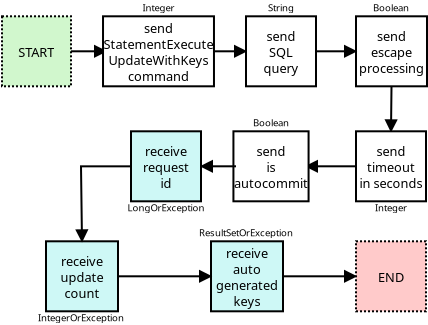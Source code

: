 <?xml version="1.0" encoding="UTF-8"?>
<dia:diagram xmlns:dia="http://www.lysator.liu.se/~alla/dia/">
  <dia:layer name="Arrière-plan" visible="true">
    <dia:object type="Standard - Line" version="0" id="O0">
      <dia:attribute name="obj_pos">
        <dia:point val="-0.75,1.75"/>
      </dia:attribute>
      <dia:attribute name="obj_bb">
        <dia:rectangle val="-0.8,1.25;1.05,2.25"/>
      </dia:attribute>
      <dia:attribute name="conn_endpoints">
        <dia:point val="-0.75,1.75"/>
        <dia:point val="1,1.75"/>
      </dia:attribute>
      <dia:attribute name="numcp">
        <dia:int val="1"/>
      </dia:attribute>
      <dia:attribute name="end_arrow">
        <dia:enum val="3"/>
      </dia:attribute>
      <dia:attribute name="end_arrow_length">
        <dia:real val="0.5"/>
      </dia:attribute>
      <dia:attribute name="end_arrow_width">
        <dia:real val="0.5"/>
      </dia:attribute>
      <dia:connections>
        <dia:connection handle="0" to="O4" connection="8"/>
        <dia:connection handle="1" to="O6" connection="7"/>
      </dia:connections>
    </dia:object>
    <dia:object type="Standard - Line" version="0" id="O1">
      <dia:attribute name="obj_pos">
        <dia:point val="-7.75,1.75"/>
      </dia:attribute>
      <dia:attribute name="obj_bb">
        <dia:rectangle val="-7.8,1.25;-5.95,2.25"/>
      </dia:attribute>
      <dia:attribute name="conn_endpoints">
        <dia:point val="-7.75,1.75"/>
        <dia:point val="-6,1.75"/>
      </dia:attribute>
      <dia:attribute name="numcp">
        <dia:int val="1"/>
      </dia:attribute>
      <dia:attribute name="end_arrow">
        <dia:enum val="3"/>
      </dia:attribute>
      <dia:attribute name="end_arrow_length">
        <dia:real val="0.5"/>
      </dia:attribute>
      <dia:attribute name="end_arrow_width">
        <dia:real val="0.5"/>
      </dia:attribute>
      <dia:connections>
        <dia:connection handle="0" to="O2" connection="8"/>
        <dia:connection handle="1" to="O4" connection="7"/>
      </dia:connections>
    </dia:object>
    <dia:object type="Flowchart - Box" version="0" id="O2">
      <dia:attribute name="obj_pos">
        <dia:point val="-11.2,0"/>
      </dia:attribute>
      <dia:attribute name="obj_bb">
        <dia:rectangle val="-11.25,-0.05;-7.7,3.55"/>
      </dia:attribute>
      <dia:attribute name="elem_corner">
        <dia:point val="-11.2,0"/>
      </dia:attribute>
      <dia:attribute name="elem_width">
        <dia:real val="3.45"/>
      </dia:attribute>
      <dia:attribute name="elem_height">
        <dia:real val="3.5"/>
      </dia:attribute>
      <dia:attribute name="inner_color">
        <dia:color val="#d1f7cd"/>
      </dia:attribute>
      <dia:attribute name="show_background">
        <dia:boolean val="true"/>
      </dia:attribute>
      <dia:attribute name="line_style">
        <dia:enum val="4"/>
      </dia:attribute>
      <dia:attribute name="padding">
        <dia:real val="0"/>
      </dia:attribute>
      <dia:attribute name="text">
        <dia:composite type="text">
          <dia:attribute name="string">
            <dia:string>#START#</dia:string>
          </dia:attribute>
          <dia:attribute name="font">
            <dia:font family="sans" style="0" name="Helvetica"/>
          </dia:attribute>
          <dia:attribute name="height">
            <dia:real val="0.8"/>
          </dia:attribute>
          <dia:attribute name="pos">
            <dia:point val="-9.475,1.9"/>
          </dia:attribute>
          <dia:attribute name="color">
            <dia:color val="#000000"/>
          </dia:attribute>
          <dia:attribute name="alignment">
            <dia:enum val="1"/>
          </dia:attribute>
        </dia:composite>
      </dia:attribute>
    </dia:object>
    <dia:object type="Standard - Text" version="0" id="O3">
      <dia:attribute name="obj_pos">
        <dia:point val="-3.375,-0.25"/>
      </dia:attribute>
      <dia:attribute name="obj_bb">
        <dia:rectangle val="-4.075,-0.65;-2.675,0.05"/>
      </dia:attribute>
      <dia:attribute name="text">
        <dia:composite type="text">
          <dia:attribute name="string">
            <dia:string>#Integer#</dia:string>
          </dia:attribute>
          <dia:attribute name="font">
            <dia:font family="sans" style="0" name="Helvetica"/>
          </dia:attribute>
          <dia:attribute name="height">
            <dia:real val="0.6"/>
          </dia:attribute>
          <dia:attribute name="pos">
            <dia:point val="-3.375,-0.25"/>
          </dia:attribute>
          <dia:attribute name="color">
            <dia:color val="#000000"/>
          </dia:attribute>
          <dia:attribute name="alignment">
            <dia:enum val="1"/>
          </dia:attribute>
        </dia:composite>
      </dia:attribute>
    </dia:object>
    <dia:object type="Flowchart - Box" version="0" id="O4">
      <dia:attribute name="obj_pos">
        <dia:point val="-6,0"/>
      </dia:attribute>
      <dia:attribute name="obj_bb">
        <dia:rectangle val="-6.05,-0.05;-0.7,3.55"/>
      </dia:attribute>
      <dia:attribute name="elem_corner">
        <dia:point val="-6,0"/>
      </dia:attribute>
      <dia:attribute name="elem_width">
        <dia:real val="5.25"/>
      </dia:attribute>
      <dia:attribute name="elem_height">
        <dia:real val="3.5"/>
      </dia:attribute>
      <dia:attribute name="show_background">
        <dia:boolean val="true"/>
      </dia:attribute>
      <dia:attribute name="padding">
        <dia:real val="0"/>
      </dia:attribute>
      <dia:attribute name="text">
        <dia:composite type="text">
          <dia:attribute name="string">
            <dia:string>#send
StatementExecute
UpdateWithKeys
command#</dia:string>
          </dia:attribute>
          <dia:attribute name="font">
            <dia:font family="sans" style="0" name="Helvetica"/>
          </dia:attribute>
          <dia:attribute name="height">
            <dia:real val="0.8"/>
          </dia:attribute>
          <dia:attribute name="pos">
            <dia:point val="-3.375,0.7"/>
          </dia:attribute>
          <dia:attribute name="color">
            <dia:color val="#000000"/>
          </dia:attribute>
          <dia:attribute name="alignment">
            <dia:enum val="1"/>
          </dia:attribute>
        </dia:composite>
      </dia:attribute>
    </dia:object>
    <dia:object type="Standard - Text" version="0" id="O5">
      <dia:attribute name="obj_pos">
        <dia:point val="2.75,-0.25"/>
      </dia:attribute>
      <dia:attribute name="obj_bb">
        <dia:rectangle val="2.175,-0.65;3.325,0.05"/>
      </dia:attribute>
      <dia:attribute name="text">
        <dia:composite type="text">
          <dia:attribute name="string">
            <dia:string>#String#</dia:string>
          </dia:attribute>
          <dia:attribute name="font">
            <dia:font family="sans" style="0" name="Helvetica"/>
          </dia:attribute>
          <dia:attribute name="height">
            <dia:real val="0.6"/>
          </dia:attribute>
          <dia:attribute name="pos">
            <dia:point val="2.75,-0.25"/>
          </dia:attribute>
          <dia:attribute name="color">
            <dia:color val="#000000"/>
          </dia:attribute>
          <dia:attribute name="alignment">
            <dia:enum val="1"/>
          </dia:attribute>
        </dia:composite>
      </dia:attribute>
    </dia:object>
    <dia:object type="Flowchart - Box" version="0" id="O6">
      <dia:attribute name="obj_pos">
        <dia:point val="1,0"/>
      </dia:attribute>
      <dia:attribute name="obj_bb">
        <dia:rectangle val="0.95,-0.05;4.55,3.55"/>
      </dia:attribute>
      <dia:attribute name="elem_corner">
        <dia:point val="1,0"/>
      </dia:attribute>
      <dia:attribute name="elem_width">
        <dia:real val="3.5"/>
      </dia:attribute>
      <dia:attribute name="elem_height">
        <dia:real val="3.5"/>
      </dia:attribute>
      <dia:attribute name="show_background">
        <dia:boolean val="true"/>
      </dia:attribute>
      <dia:attribute name="padding">
        <dia:real val="0"/>
      </dia:attribute>
      <dia:attribute name="text">
        <dia:composite type="text">
          <dia:attribute name="string">
            <dia:string>#send
SQL
query#</dia:string>
          </dia:attribute>
          <dia:attribute name="font">
            <dia:font family="sans" style="0" name="Helvetica"/>
          </dia:attribute>
          <dia:attribute name="height">
            <dia:real val="0.8"/>
          </dia:attribute>
          <dia:attribute name="pos">
            <dia:point val="2.75,1.1"/>
          </dia:attribute>
          <dia:attribute name="color">
            <dia:color val="#000000"/>
          </dia:attribute>
          <dia:attribute name="alignment">
            <dia:enum val="1"/>
          </dia:attribute>
        </dia:composite>
      </dia:attribute>
    </dia:object>
    <dia:object type="Standard - Line" version="0" id="O7">
      <dia:attribute name="obj_pos">
        <dia:point val="8.275,3.5"/>
      </dia:attribute>
      <dia:attribute name="obj_bb">
        <dia:rectangle val="7.749,3.449;8.751,5.806"/>
      </dia:attribute>
      <dia:attribute name="conn_endpoints">
        <dia:point val="8.275,3.5"/>
        <dia:point val="8.25,5.75"/>
      </dia:attribute>
      <dia:attribute name="numcp">
        <dia:int val="1"/>
      </dia:attribute>
      <dia:attribute name="end_arrow">
        <dia:enum val="3"/>
      </dia:attribute>
      <dia:attribute name="end_arrow_length">
        <dia:real val="0.5"/>
      </dia:attribute>
      <dia:attribute name="end_arrow_width">
        <dia:real val="0.5"/>
      </dia:attribute>
      <dia:connections>
        <dia:connection handle="0" to="O19" connection="13"/>
        <dia:connection handle="1" to="O9" connection="2"/>
      </dia:connections>
    </dia:object>
    <dia:object type="Standard - Text" version="0" id="O8">
      <dia:attribute name="obj_pos">
        <dia:point val="8.25,9.75"/>
      </dia:attribute>
      <dia:attribute name="obj_bb">
        <dia:rectangle val="7.55,9.35;8.95,10.05"/>
      </dia:attribute>
      <dia:attribute name="text">
        <dia:composite type="text">
          <dia:attribute name="string">
            <dia:string>#Integer#</dia:string>
          </dia:attribute>
          <dia:attribute name="font">
            <dia:font family="sans" style="0" name="Helvetica"/>
          </dia:attribute>
          <dia:attribute name="height">
            <dia:real val="0.6"/>
          </dia:attribute>
          <dia:attribute name="pos">
            <dia:point val="8.25,9.75"/>
          </dia:attribute>
          <dia:attribute name="color">
            <dia:color val="#000000"/>
          </dia:attribute>
          <dia:attribute name="alignment">
            <dia:enum val="1"/>
          </dia:attribute>
        </dia:composite>
      </dia:attribute>
    </dia:object>
    <dia:object type="Flowchart - Box" version="0" id="O9">
      <dia:attribute name="obj_pos">
        <dia:point val="6.5,5.75"/>
      </dia:attribute>
      <dia:attribute name="obj_bb">
        <dia:rectangle val="6.45,5.7;10.05,9.3"/>
      </dia:attribute>
      <dia:attribute name="elem_corner">
        <dia:point val="6.5,5.75"/>
      </dia:attribute>
      <dia:attribute name="elem_width">
        <dia:real val="3.5"/>
      </dia:attribute>
      <dia:attribute name="elem_height">
        <dia:real val="3.5"/>
      </dia:attribute>
      <dia:attribute name="show_background">
        <dia:boolean val="true"/>
      </dia:attribute>
      <dia:attribute name="padding">
        <dia:real val="0"/>
      </dia:attribute>
      <dia:attribute name="text">
        <dia:composite type="text">
          <dia:attribute name="string">
            <dia:string>#send
timeout
in seconds#</dia:string>
          </dia:attribute>
          <dia:attribute name="font">
            <dia:font family="sans" style="0" name="Helvetica"/>
          </dia:attribute>
          <dia:attribute name="height">
            <dia:real val="0.8"/>
          </dia:attribute>
          <dia:attribute name="pos">
            <dia:point val="8.25,6.85"/>
          </dia:attribute>
          <dia:attribute name="color">
            <dia:color val="#000000"/>
          </dia:attribute>
          <dia:attribute name="alignment">
            <dia:enum val="1"/>
          </dia:attribute>
        </dia:composite>
      </dia:attribute>
    </dia:object>
    <dia:object type="Standard - Line" version="0" id="O10">
      <dia:attribute name="obj_pos">
        <dia:point val="6.5,7.5"/>
      </dia:attribute>
      <dia:attribute name="obj_bb">
        <dia:rectangle val="3.95,7;6.55,8"/>
      </dia:attribute>
      <dia:attribute name="conn_endpoints">
        <dia:point val="6.5,7.5"/>
        <dia:point val="4,7.5"/>
      </dia:attribute>
      <dia:attribute name="numcp">
        <dia:int val="1"/>
      </dia:attribute>
      <dia:attribute name="end_arrow">
        <dia:enum val="3"/>
      </dia:attribute>
      <dia:attribute name="end_arrow_length">
        <dia:real val="0.5"/>
      </dia:attribute>
      <dia:attribute name="end_arrow_width">
        <dia:real val="0.5"/>
      </dia:attribute>
      <dia:connections>
        <dia:connection handle="0" to="O9" connection="7"/>
        <dia:connection handle="1" to="O12" connection="8"/>
      </dia:connections>
    </dia:object>
    <dia:object type="Standard - Text" version="0" id="O11">
      <dia:attribute name="obj_pos">
        <dia:point val="2.25,5.5"/>
      </dia:attribute>
      <dia:attribute name="obj_bb">
        <dia:rectangle val="1.45,5.1;3.05,5.8"/>
      </dia:attribute>
      <dia:attribute name="text">
        <dia:composite type="text">
          <dia:attribute name="string">
            <dia:string>#Boolean#</dia:string>
          </dia:attribute>
          <dia:attribute name="font">
            <dia:font family="sans" style="0" name="Helvetica"/>
          </dia:attribute>
          <dia:attribute name="height">
            <dia:real val="0.6"/>
          </dia:attribute>
          <dia:attribute name="pos">
            <dia:point val="2.25,5.5"/>
          </dia:attribute>
          <dia:attribute name="color">
            <dia:color val="#000000"/>
          </dia:attribute>
          <dia:attribute name="alignment">
            <dia:enum val="1"/>
          </dia:attribute>
        </dia:composite>
      </dia:attribute>
    </dia:object>
    <dia:object type="Flowchart - Box" version="0" id="O12">
      <dia:attribute name="obj_pos">
        <dia:point val="0.5,5.75"/>
      </dia:attribute>
      <dia:attribute name="obj_bb">
        <dia:rectangle val="0.45,5.7;4.05,9.3"/>
      </dia:attribute>
      <dia:attribute name="elem_corner">
        <dia:point val="0.5,5.75"/>
      </dia:attribute>
      <dia:attribute name="elem_width">
        <dia:real val="3.5"/>
      </dia:attribute>
      <dia:attribute name="elem_height">
        <dia:real val="3.5"/>
      </dia:attribute>
      <dia:attribute name="show_background">
        <dia:boolean val="true"/>
      </dia:attribute>
      <dia:attribute name="padding">
        <dia:real val="0"/>
      </dia:attribute>
      <dia:attribute name="text">
        <dia:composite type="text">
          <dia:attribute name="string">
            <dia:string>#send
is
autocommit#</dia:string>
          </dia:attribute>
          <dia:attribute name="font">
            <dia:font family="sans" style="0" name="Helvetica"/>
          </dia:attribute>
          <dia:attribute name="height">
            <dia:real val="0.8"/>
          </dia:attribute>
          <dia:attribute name="pos">
            <dia:point val="2.25,6.85"/>
          </dia:attribute>
          <dia:attribute name="color">
            <dia:color val="#000000"/>
          </dia:attribute>
          <dia:attribute name="alignment">
            <dia:enum val="1"/>
          </dia:attribute>
        </dia:composite>
      </dia:attribute>
    </dia:object>
    <dia:object type="Standard - Line" version="0" id="O13">
      <dia:attribute name="obj_pos">
        <dia:point val="0.5,7.5"/>
      </dia:attribute>
      <dia:attribute name="obj_bb">
        <dia:rectangle val="-1.3,7;0.55,8"/>
      </dia:attribute>
      <dia:attribute name="conn_endpoints">
        <dia:point val="0.5,7.5"/>
        <dia:point val="-1.25,7.5"/>
      </dia:attribute>
      <dia:attribute name="numcp">
        <dia:int val="1"/>
      </dia:attribute>
      <dia:attribute name="end_arrow">
        <dia:enum val="3"/>
      </dia:attribute>
      <dia:attribute name="end_arrow_length">
        <dia:real val="0.5"/>
      </dia:attribute>
      <dia:attribute name="end_arrow_width">
        <dia:real val="0.5"/>
      </dia:attribute>
      <dia:connections>
        <dia:connection handle="0" to="O12" connection="7"/>
        <dia:connection handle="1" to="O24" connection="8"/>
      </dia:connections>
    </dia:object>
    <dia:object type="Flowchart - Box" version="0" id="O14">
      <dia:attribute name="obj_pos">
        <dia:point val="6.5,11.25"/>
      </dia:attribute>
      <dia:attribute name="obj_bb">
        <dia:rectangle val="6.45,11.2;10.05,14.8"/>
      </dia:attribute>
      <dia:attribute name="elem_corner">
        <dia:point val="6.5,11.25"/>
      </dia:attribute>
      <dia:attribute name="elem_width">
        <dia:real val="3.5"/>
      </dia:attribute>
      <dia:attribute name="elem_height">
        <dia:real val="3.5"/>
      </dia:attribute>
      <dia:attribute name="inner_color">
        <dia:color val="#ffcaca"/>
      </dia:attribute>
      <dia:attribute name="show_background">
        <dia:boolean val="true"/>
      </dia:attribute>
      <dia:attribute name="line_style">
        <dia:enum val="4"/>
      </dia:attribute>
      <dia:attribute name="padding">
        <dia:real val="0"/>
      </dia:attribute>
      <dia:attribute name="text">
        <dia:composite type="text">
          <dia:attribute name="string">
            <dia:string>#END#</dia:string>
          </dia:attribute>
          <dia:attribute name="font">
            <dia:font family="sans" style="0" name="Helvetica"/>
          </dia:attribute>
          <dia:attribute name="height">
            <dia:real val="0.8"/>
          </dia:attribute>
          <dia:attribute name="pos">
            <dia:point val="8.25,13.15"/>
          </dia:attribute>
          <dia:attribute name="color">
            <dia:color val="#000000"/>
          </dia:attribute>
          <dia:attribute name="alignment">
            <dia:enum val="1"/>
          </dia:attribute>
        </dia:composite>
      </dia:attribute>
    </dia:object>
    <dia:object type="Flowchart - Box" version="0" id="O15">
      <dia:attribute name="obj_pos">
        <dia:point val="-0.75,11.25"/>
      </dia:attribute>
      <dia:attribute name="obj_bb">
        <dia:rectangle val="-0.8,11.2;2.9,14.8"/>
      </dia:attribute>
      <dia:attribute name="elem_corner">
        <dia:point val="-0.75,11.25"/>
      </dia:attribute>
      <dia:attribute name="elem_width">
        <dia:real val="3.6"/>
      </dia:attribute>
      <dia:attribute name="elem_height">
        <dia:real val="3.5"/>
      </dia:attribute>
      <dia:attribute name="inner_color">
        <dia:color val="#cef8f6"/>
      </dia:attribute>
      <dia:attribute name="show_background">
        <dia:boolean val="true"/>
      </dia:attribute>
      <dia:attribute name="padding">
        <dia:real val="0"/>
      </dia:attribute>
      <dia:attribute name="text">
        <dia:composite type="text">
          <dia:attribute name="string">
            <dia:string>#receive
auto
generated
keys#</dia:string>
          </dia:attribute>
          <dia:attribute name="font">
            <dia:font family="sans" style="0" name="Helvetica"/>
          </dia:attribute>
          <dia:attribute name="height">
            <dia:real val="0.8"/>
          </dia:attribute>
          <dia:attribute name="pos">
            <dia:point val="1.05,11.95"/>
          </dia:attribute>
          <dia:attribute name="color">
            <dia:color val="#000000"/>
          </dia:attribute>
          <dia:attribute name="alignment">
            <dia:enum val="1"/>
          </dia:attribute>
        </dia:composite>
      </dia:attribute>
    </dia:object>
    <dia:object type="Standard - Text" version="0" id="O16">
      <dia:attribute name="obj_pos">
        <dia:point val="1,11"/>
      </dia:attribute>
      <dia:attribute name="obj_bb">
        <dia:rectangle val="-1.15,10.6;3.15,11.3"/>
      </dia:attribute>
      <dia:attribute name="text">
        <dia:composite type="text">
          <dia:attribute name="string">
            <dia:string>#ResultSetOrException#</dia:string>
          </dia:attribute>
          <dia:attribute name="font">
            <dia:font family="sans" style="0" name="Helvetica"/>
          </dia:attribute>
          <dia:attribute name="height">
            <dia:real val="0.6"/>
          </dia:attribute>
          <dia:attribute name="pos">
            <dia:point val="1,11"/>
          </dia:attribute>
          <dia:attribute name="color">
            <dia:color val="#000000"/>
          </dia:attribute>
          <dia:attribute name="alignment">
            <dia:enum val="1"/>
          </dia:attribute>
        </dia:composite>
      </dia:attribute>
    </dia:object>
    <dia:object type="Standard - Line" version="0" id="O17">
      <dia:attribute name="obj_pos">
        <dia:point val="2.85,13"/>
      </dia:attribute>
      <dia:attribute name="obj_bb">
        <dia:rectangle val="2.8,12.5;6.55,13.5"/>
      </dia:attribute>
      <dia:attribute name="conn_endpoints">
        <dia:point val="2.85,13"/>
        <dia:point val="6.5,13"/>
      </dia:attribute>
      <dia:attribute name="numcp">
        <dia:int val="1"/>
      </dia:attribute>
      <dia:attribute name="end_arrow">
        <dia:enum val="3"/>
      </dia:attribute>
      <dia:attribute name="end_arrow_length">
        <dia:real val="0.5"/>
      </dia:attribute>
      <dia:attribute name="end_arrow_width">
        <dia:real val="0.5"/>
      </dia:attribute>
      <dia:connections>
        <dia:connection handle="0" to="O15" connection="8"/>
        <dia:connection handle="1" to="O14" connection="7"/>
      </dia:connections>
    </dia:object>
    <dia:object type="Standard - Text" version="0" id="O18">
      <dia:attribute name="obj_pos">
        <dia:point val="8.25,-0.25"/>
      </dia:attribute>
      <dia:attribute name="obj_bb">
        <dia:rectangle val="7.45,-0.65;9.05,0.05"/>
      </dia:attribute>
      <dia:attribute name="text">
        <dia:composite type="text">
          <dia:attribute name="string">
            <dia:string>#Boolean#</dia:string>
          </dia:attribute>
          <dia:attribute name="font">
            <dia:font family="sans" style="0" name="Helvetica"/>
          </dia:attribute>
          <dia:attribute name="height">
            <dia:real val="0.6"/>
          </dia:attribute>
          <dia:attribute name="pos">
            <dia:point val="8.25,-0.25"/>
          </dia:attribute>
          <dia:attribute name="color">
            <dia:color val="#000000"/>
          </dia:attribute>
          <dia:attribute name="alignment">
            <dia:enum val="1"/>
          </dia:attribute>
        </dia:composite>
      </dia:attribute>
    </dia:object>
    <dia:object type="Flowchart - Box" version="0" id="O19">
      <dia:attribute name="obj_pos">
        <dia:point val="6.5,0"/>
      </dia:attribute>
      <dia:attribute name="obj_bb">
        <dia:rectangle val="6.45,-0.05;10.1,3.55"/>
      </dia:attribute>
      <dia:attribute name="elem_corner">
        <dia:point val="6.5,0"/>
      </dia:attribute>
      <dia:attribute name="elem_width">
        <dia:real val="3.55"/>
      </dia:attribute>
      <dia:attribute name="elem_height">
        <dia:real val="3.5"/>
      </dia:attribute>
      <dia:attribute name="show_background">
        <dia:boolean val="true"/>
      </dia:attribute>
      <dia:attribute name="padding">
        <dia:real val="0"/>
      </dia:attribute>
      <dia:attribute name="text">
        <dia:composite type="text">
          <dia:attribute name="string">
            <dia:string>#send
escape
processing#</dia:string>
          </dia:attribute>
          <dia:attribute name="font">
            <dia:font family="sans" style="0" name="Helvetica"/>
          </dia:attribute>
          <dia:attribute name="height">
            <dia:real val="0.8"/>
          </dia:attribute>
          <dia:attribute name="pos">
            <dia:point val="8.275,1.1"/>
          </dia:attribute>
          <dia:attribute name="color">
            <dia:color val="#000000"/>
          </dia:attribute>
          <dia:attribute name="alignment">
            <dia:enum val="1"/>
          </dia:attribute>
        </dia:composite>
      </dia:attribute>
    </dia:object>
    <dia:object type="Standard - Line" version="0" id="O20">
      <dia:attribute name="obj_pos">
        <dia:point val="4.5,1.75"/>
      </dia:attribute>
      <dia:attribute name="obj_bb">
        <dia:rectangle val="4.45,1.25;6.55,2.25"/>
      </dia:attribute>
      <dia:attribute name="conn_endpoints">
        <dia:point val="4.5,1.75"/>
        <dia:point val="6.5,1.75"/>
      </dia:attribute>
      <dia:attribute name="numcp">
        <dia:int val="1"/>
      </dia:attribute>
      <dia:attribute name="end_arrow">
        <dia:enum val="3"/>
      </dia:attribute>
      <dia:attribute name="end_arrow_length">
        <dia:real val="0.5"/>
      </dia:attribute>
      <dia:attribute name="end_arrow_width">
        <dia:real val="0.5"/>
      </dia:attribute>
      <dia:connections>
        <dia:connection handle="0" to="O6" connection="8"/>
        <dia:connection handle="1" to="O19" connection="7"/>
      </dia:connections>
    </dia:object>
    <dia:object type="Standard - Line" version="0" id="O21">
      <dia:attribute name="obj_pos">
        <dia:point val="-5.4,13"/>
      </dia:attribute>
      <dia:attribute name="obj_bb">
        <dia:rectangle val="-5.45,12.5;-0.7,13.5"/>
      </dia:attribute>
      <dia:attribute name="conn_endpoints">
        <dia:point val="-5.4,13"/>
        <dia:point val="-0.75,13"/>
      </dia:attribute>
      <dia:attribute name="numcp">
        <dia:int val="1"/>
      </dia:attribute>
      <dia:attribute name="end_arrow">
        <dia:enum val="3"/>
      </dia:attribute>
      <dia:attribute name="end_arrow_length">
        <dia:real val="0.5"/>
      </dia:attribute>
      <dia:attribute name="end_arrow_width">
        <dia:real val="0.5"/>
      </dia:attribute>
      <dia:connections>
        <dia:connection handle="0" to="O22" connection="8"/>
        <dia:connection handle="1" to="O15" connection="7"/>
      </dia:connections>
    </dia:object>
    <dia:object type="Flowchart - Box" version="0" id="O22">
      <dia:attribute name="obj_pos">
        <dia:point val="-9,11.25"/>
      </dia:attribute>
      <dia:attribute name="obj_bb">
        <dia:rectangle val="-9.05,11.2;-5.35,14.8"/>
      </dia:attribute>
      <dia:attribute name="elem_corner">
        <dia:point val="-9,11.25"/>
      </dia:attribute>
      <dia:attribute name="elem_width">
        <dia:real val="3.6"/>
      </dia:attribute>
      <dia:attribute name="elem_height">
        <dia:real val="3.5"/>
      </dia:attribute>
      <dia:attribute name="inner_color">
        <dia:color val="#cef8f6"/>
      </dia:attribute>
      <dia:attribute name="show_background">
        <dia:boolean val="true"/>
      </dia:attribute>
      <dia:attribute name="padding">
        <dia:real val="0"/>
      </dia:attribute>
      <dia:attribute name="text">
        <dia:composite type="text">
          <dia:attribute name="string">
            <dia:string>#receive
update
count#</dia:string>
          </dia:attribute>
          <dia:attribute name="font">
            <dia:font family="sans" style="0" name="Helvetica"/>
          </dia:attribute>
          <dia:attribute name="height">
            <dia:real val="0.8"/>
          </dia:attribute>
          <dia:attribute name="pos">
            <dia:point val="-7.2,12.35"/>
          </dia:attribute>
          <dia:attribute name="color">
            <dia:color val="#000000"/>
          </dia:attribute>
          <dia:attribute name="alignment">
            <dia:enum val="1"/>
          </dia:attribute>
        </dia:composite>
      </dia:attribute>
    </dia:object>
    <dia:object type="Standard - Text" version="0" id="O23">
      <dia:attribute name="obj_pos">
        <dia:point val="-7.25,15.25"/>
      </dia:attribute>
      <dia:attribute name="obj_bb">
        <dia:rectangle val="-9.15,14.838;-5.338,15.575"/>
      </dia:attribute>
      <dia:attribute name="text">
        <dia:composite type="text">
          <dia:attribute name="string">
            <dia:string>#IntegerOrException#</dia:string>
          </dia:attribute>
          <dia:attribute name="font">
            <dia:font family="sans" style="0" name="Helvetica"/>
          </dia:attribute>
          <dia:attribute name="height">
            <dia:real val="0.6"/>
          </dia:attribute>
          <dia:attribute name="pos">
            <dia:point val="-7.25,15.25"/>
          </dia:attribute>
          <dia:attribute name="color">
            <dia:color val="#000000"/>
          </dia:attribute>
          <dia:attribute name="alignment">
            <dia:enum val="1"/>
          </dia:attribute>
        </dia:composite>
      </dia:attribute>
    </dia:object>
    <dia:object type="Flowchart - Box" version="0" id="O24">
      <dia:attribute name="obj_pos">
        <dia:point val="-4.75,5.75"/>
      </dia:attribute>
      <dia:attribute name="obj_bb">
        <dia:rectangle val="-4.8,5.7;-1.2,9.3"/>
      </dia:attribute>
      <dia:attribute name="elem_corner">
        <dia:point val="-4.75,5.75"/>
      </dia:attribute>
      <dia:attribute name="elem_width">
        <dia:real val="3.5"/>
      </dia:attribute>
      <dia:attribute name="elem_height">
        <dia:real val="3.5"/>
      </dia:attribute>
      <dia:attribute name="inner_color">
        <dia:color val="#cef8f6"/>
      </dia:attribute>
      <dia:attribute name="show_background">
        <dia:boolean val="true"/>
      </dia:attribute>
      <dia:attribute name="padding">
        <dia:real val="0"/>
      </dia:attribute>
      <dia:attribute name="text">
        <dia:composite type="text">
          <dia:attribute name="string">
            <dia:string>#receive
request
id#</dia:string>
          </dia:attribute>
          <dia:attribute name="font">
            <dia:font family="sans" style="0" name="Helvetica"/>
          </dia:attribute>
          <dia:attribute name="height">
            <dia:real val="0.8"/>
          </dia:attribute>
          <dia:attribute name="pos">
            <dia:point val="-3,6.85"/>
          </dia:attribute>
          <dia:attribute name="color">
            <dia:color val="#000000"/>
          </dia:attribute>
          <dia:attribute name="alignment">
            <dia:enum val="1"/>
          </dia:attribute>
        </dia:composite>
      </dia:attribute>
    </dia:object>
    <dia:object type="Standard - Text" version="0" id="O25">
      <dia:attribute name="obj_pos">
        <dia:point val="-3,9.75"/>
      </dia:attribute>
      <dia:attribute name="obj_bb">
        <dia:rectangle val="-4.675,9.35;-1.325,10.05"/>
      </dia:attribute>
      <dia:attribute name="text">
        <dia:composite type="text">
          <dia:attribute name="string">
            <dia:string>#LongOrException#</dia:string>
          </dia:attribute>
          <dia:attribute name="font">
            <dia:font family="sans" style="0" name="Helvetica"/>
          </dia:attribute>
          <dia:attribute name="height">
            <dia:real val="0.6"/>
          </dia:attribute>
          <dia:attribute name="pos">
            <dia:point val="-3,9.75"/>
          </dia:attribute>
          <dia:attribute name="color">
            <dia:color val="#000000"/>
          </dia:attribute>
          <dia:attribute name="alignment">
            <dia:enum val="1"/>
          </dia:attribute>
        </dia:composite>
      </dia:attribute>
    </dia:object>
    <dia:object type="Standard - PolyLine" version="0" id="O26">
      <dia:attribute name="obj_pos">
        <dia:point val="-7.2,11.25"/>
      </dia:attribute>
      <dia:attribute name="obj_bb">
        <dia:rectangle val="-7.701,7.45;-4.7,11.307"/>
      </dia:attribute>
      <dia:attribute name="poly_points">
        <dia:point val="-7.2,11.25"/>
        <dia:point val="-7.25,7.5"/>
        <dia:point val="-4.75,7.5"/>
      </dia:attribute>
      <dia:attribute name="start_arrow">
        <dia:enum val="3"/>
      </dia:attribute>
      <dia:attribute name="start_arrow_length">
        <dia:real val="0.5"/>
      </dia:attribute>
      <dia:attribute name="start_arrow_width">
        <dia:real val="0.5"/>
      </dia:attribute>
      <dia:connections>
        <dia:connection handle="0" to="O22" connection="2"/>
        <dia:connection handle="2" to="O24" connection="7"/>
      </dia:connections>
    </dia:object>
  </dia:layer>
</dia:diagram>
